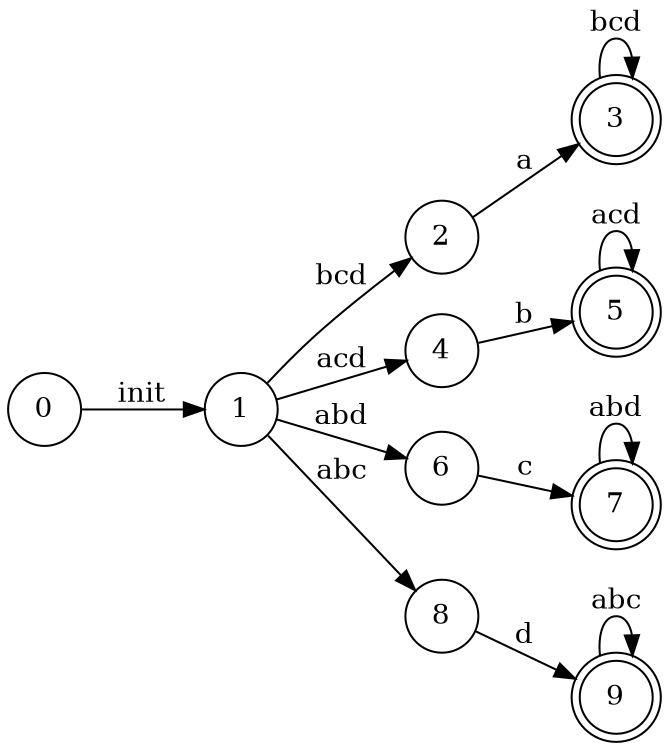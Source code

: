 digraph HW3_2_1 {
	rankdir=LR;
	size="8,5"
	node[shape=doublecircle]; 3 5 7 9;
	node[shape=circle];

        0->1[label="init"];
        1->2[label="bcd"];
        2->3[label="a"];
        3->3[label="bcd"];
        
        1->4[label="acd"];
        4->5[label="b"];
        5->5[label="acd"]

        1->6[label="abd"];
        6->7[label="c"]
        7->7[label="abd"];

        1->8[label="abc"];
        8->9[label="d"];
        9->9[label="abc"];
}

digraph HW3_2_2 {
	rankdir=LR;
	size="8,5"
	node[shape=doublecircle]; 1;
	node[shape=circle];

        0->1[label="init"];
        
        1->2[label="a"];
        1->1[label="bc"];
        
        2->3[label="bc"];
        3->4[label="c"];
        4->1[label="b"];
}